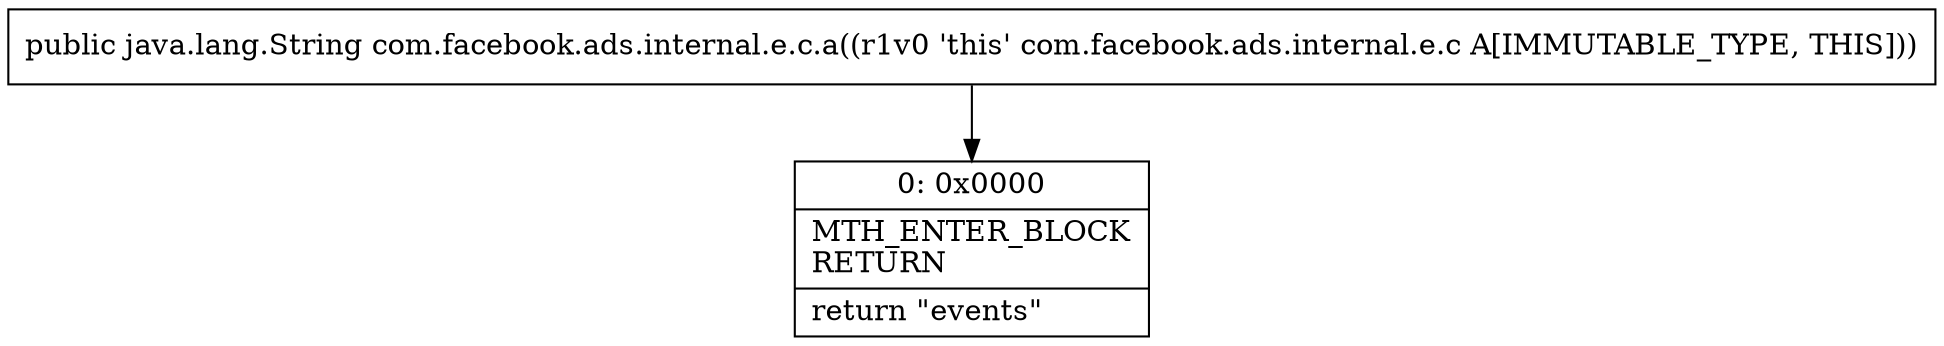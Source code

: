 digraph "CFG forcom.facebook.ads.internal.e.c.a()Ljava\/lang\/String;" {
Node_0 [shape=record,label="{0\:\ 0x0000|MTH_ENTER_BLOCK\lRETURN\l|return \"events\"\l}"];
MethodNode[shape=record,label="{public java.lang.String com.facebook.ads.internal.e.c.a((r1v0 'this' com.facebook.ads.internal.e.c A[IMMUTABLE_TYPE, THIS])) }"];
MethodNode -> Node_0;
}

